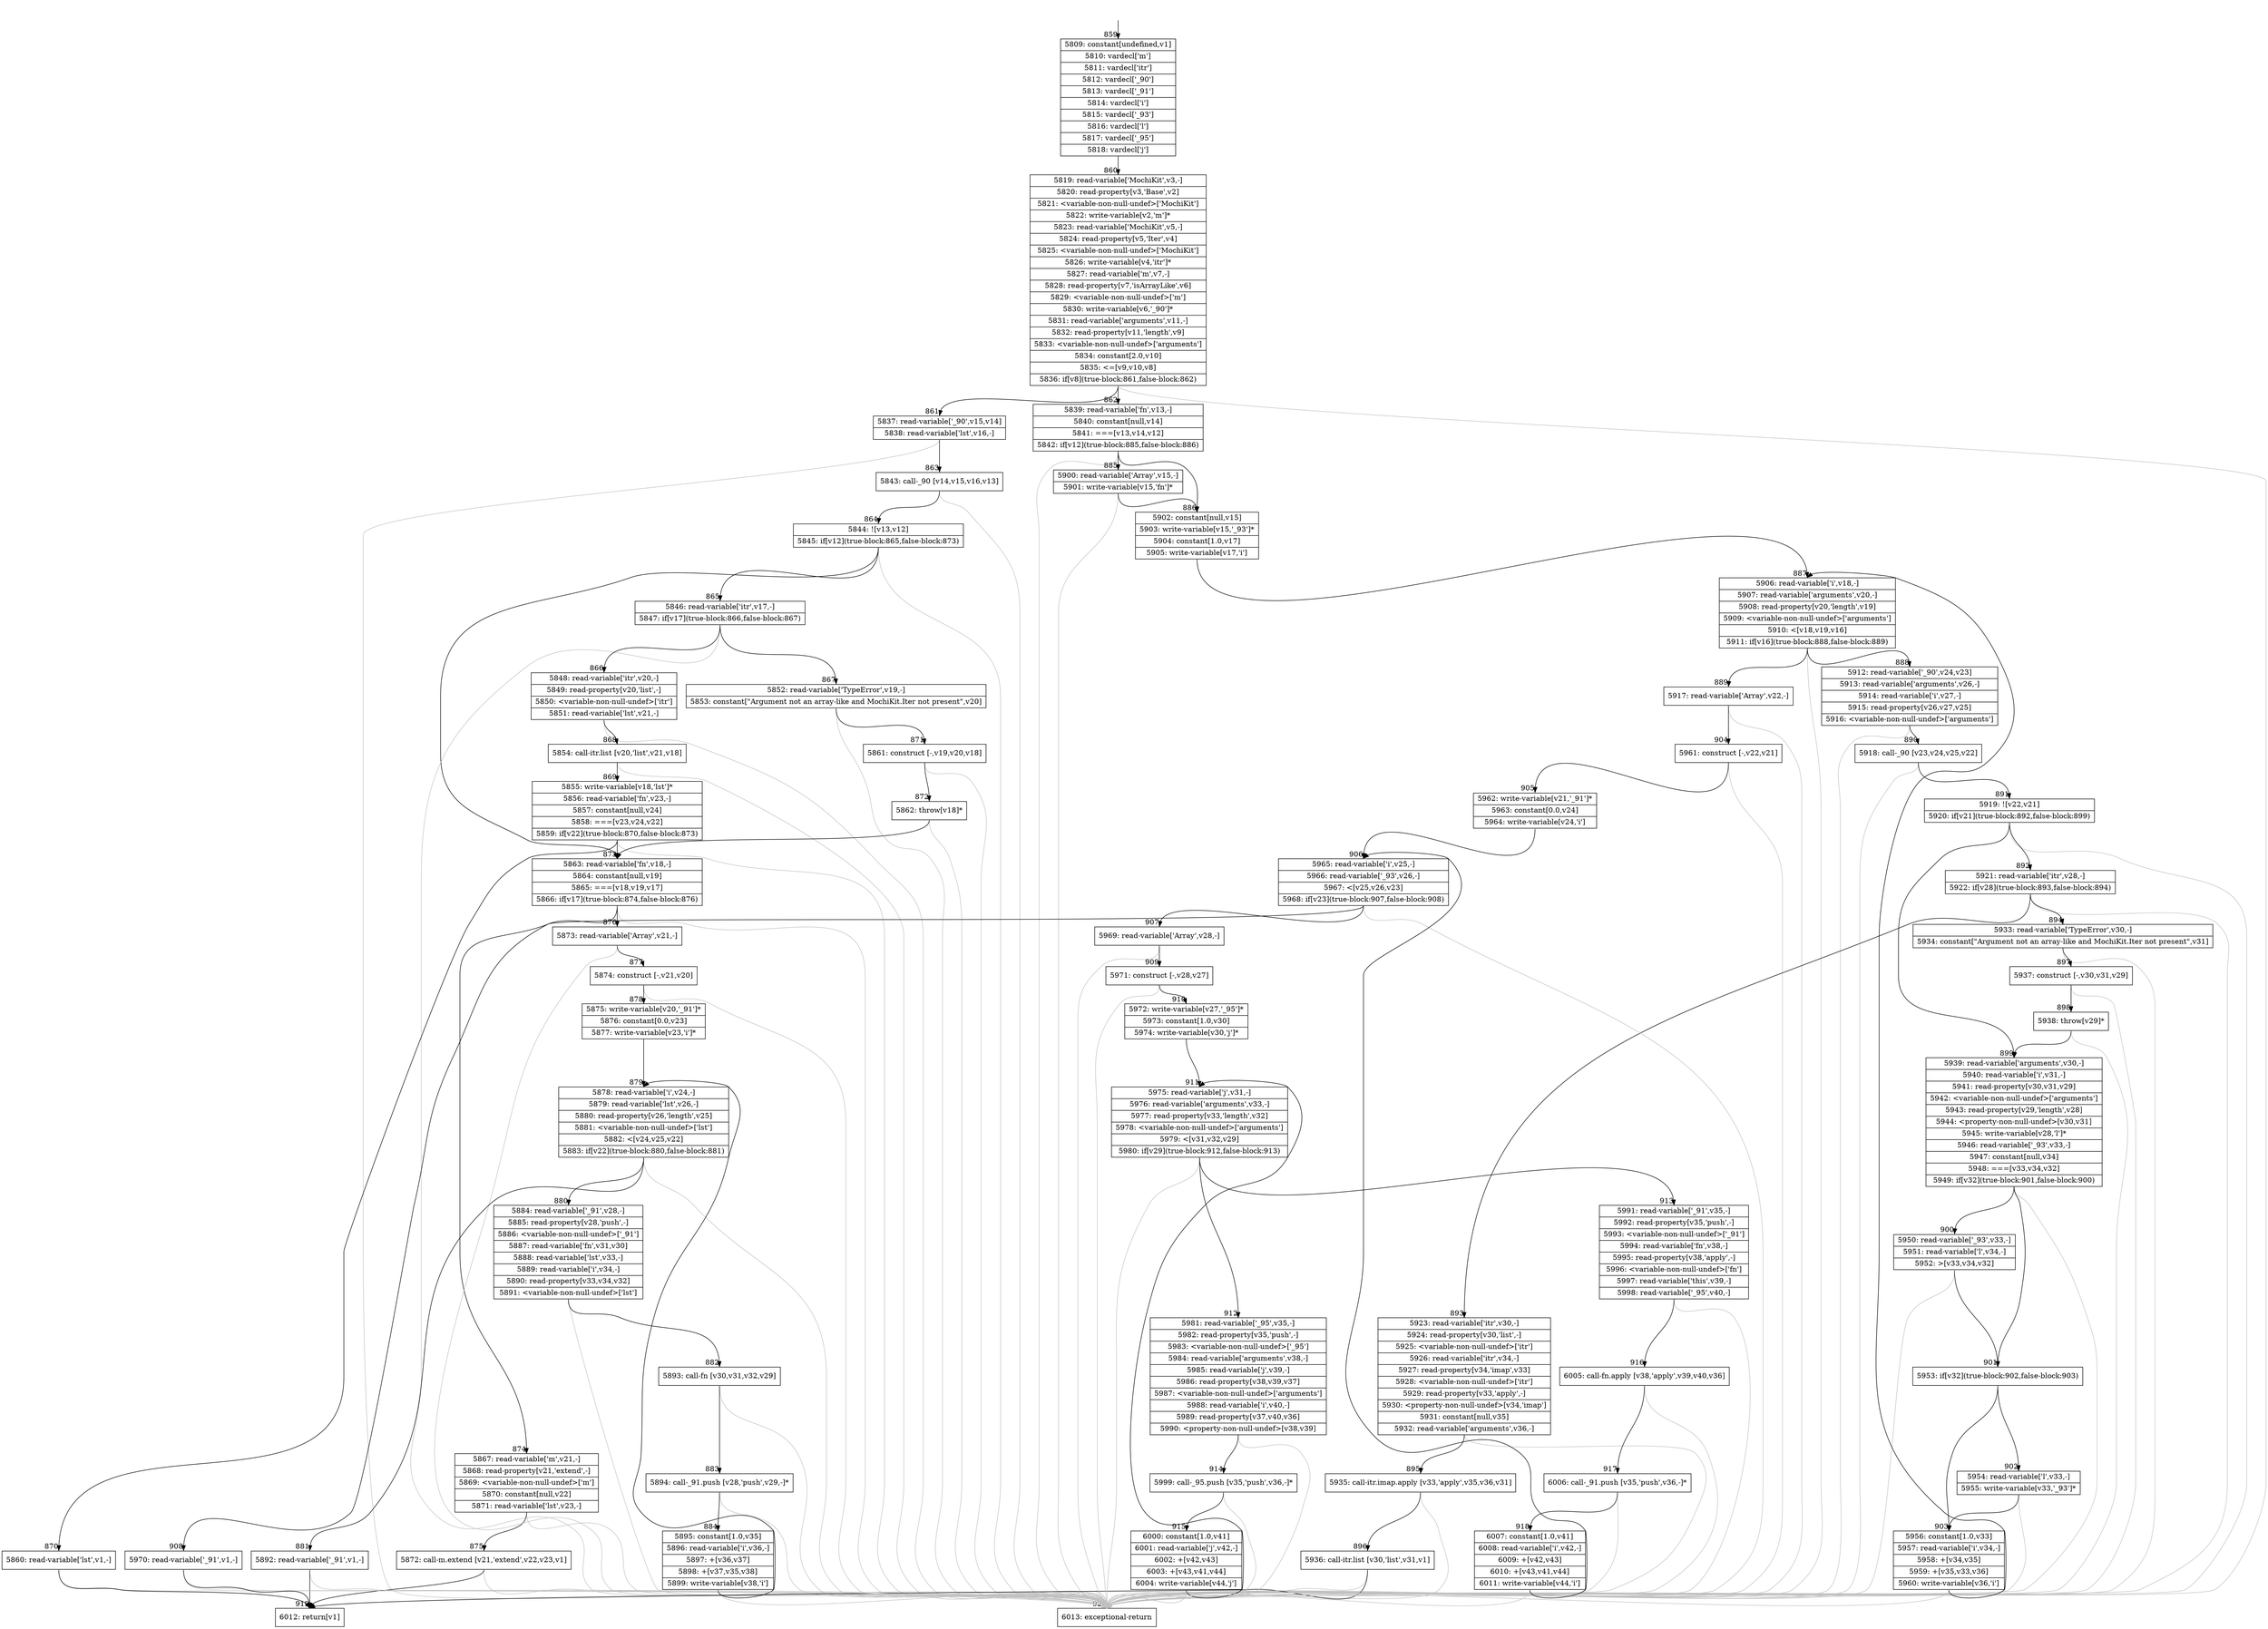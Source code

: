 digraph {
rankdir="TD"
BB_entry65[shape=none,label=""];
BB_entry65 -> BB859 [tailport=s, headport=n, headlabel="    859"]
BB859 [shape=record label="{5809: constant[undefined,v1]|5810: vardecl['m']|5811: vardecl['itr']|5812: vardecl['_90']|5813: vardecl['_91']|5814: vardecl['i']|5815: vardecl['_93']|5816: vardecl['l']|5817: vardecl['_95']|5818: vardecl['j']}" ] 
BB859 -> BB860 [tailport=s, headport=n, headlabel="      860"]
BB860 [shape=record label="{5819: read-variable['MochiKit',v3,-]|5820: read-property[v3,'Base',v2]|5821: \<variable-non-null-undef\>['MochiKit']|5822: write-variable[v2,'m']*|5823: read-variable['MochiKit',v5,-]|5824: read-property[v5,'Iter',v4]|5825: \<variable-non-null-undef\>['MochiKit']|5826: write-variable[v4,'itr']*|5827: read-variable['m',v7,-]|5828: read-property[v7,'isArrayLike',v6]|5829: \<variable-non-null-undef\>['m']|5830: write-variable[v6,'_90']*|5831: read-variable['arguments',v11,-]|5832: read-property[v11,'length',v9]|5833: \<variable-non-null-undef\>['arguments']|5834: constant[2.0,v10]|5835: \<=[v9,v10,v8]|5836: if[v8](true-block:861,false-block:862)}" ] 
BB860 -> BB861 [tailport=s, headport=n, headlabel="      861"]
BB860 -> BB862 [tailport=s, headport=n, headlabel="      862"]
BB860 -> BB920 [tailport=s, headport=n, color=gray, headlabel="      920"]
BB861 [shape=record label="{5837: read-variable['_90',v15,v14]|5838: read-variable['lst',v16,-]}" ] 
BB861 -> BB863 [tailport=s, headport=n, headlabel="      863"]
BB861 -> BB920 [tailport=s, headport=n, color=gray]
BB862 [shape=record label="{5839: read-variable['fn',v13,-]|5840: constant[null,v14]|5841: ===[v13,v14,v12]|5842: if[v12](true-block:885,false-block:886)}" ] 
BB862 -> BB885 [tailport=s, headport=n, headlabel="      885"]
BB862 -> BB886 [tailport=s, headport=n, headlabel="      886"]
BB862 -> BB920 [tailport=s, headport=n, color=gray]
BB863 [shape=record label="{5843: call-_90 [v14,v15,v16,v13]}" ] 
BB863 -> BB864 [tailport=s, headport=n, headlabel="      864"]
BB863 -> BB920 [tailport=s, headport=n, color=gray]
BB864 [shape=record label="{5844: ![v13,v12]|5845: if[v12](true-block:865,false-block:873)}" ] 
BB864 -> BB865 [tailport=s, headport=n, headlabel="      865"]
BB864 -> BB873 [tailport=s, headport=n, headlabel="      873"]
BB864 -> BB920 [tailport=s, headport=n, color=gray]
BB865 [shape=record label="{5846: read-variable['itr',v17,-]|5847: if[v17](true-block:866,false-block:867)}" ] 
BB865 -> BB866 [tailport=s, headport=n, headlabel="      866"]
BB865 -> BB867 [tailport=s, headport=n, headlabel="      867"]
BB865 -> BB920 [tailport=s, headport=n, color=gray]
BB866 [shape=record label="{5848: read-variable['itr',v20,-]|5849: read-property[v20,'list',-]|5850: \<variable-non-null-undef\>['itr']|5851: read-variable['lst',v21,-]}" ] 
BB866 -> BB868 [tailport=s, headport=n, headlabel="      868"]
BB866 -> BB920 [tailport=s, headport=n, color=gray]
BB867 [shape=record label="{5852: read-variable['TypeError',v19,-]|5853: constant[\"Argument not an array-like and MochiKit.Iter not present\",v20]}" ] 
BB867 -> BB871 [tailport=s, headport=n, headlabel="      871"]
BB867 -> BB920 [tailport=s, headport=n, color=gray]
BB868 [shape=record label="{5854: call-itr.list [v20,'list',v21,v18]}" ] 
BB868 -> BB869 [tailport=s, headport=n, headlabel="      869"]
BB868 -> BB920 [tailport=s, headport=n, color=gray]
BB869 [shape=record label="{5855: write-variable[v18,'lst']*|5856: read-variable['fn',v23,-]|5857: constant[null,v24]|5858: ===[v23,v24,v22]|5859: if[v22](true-block:870,false-block:873)}" ] 
BB869 -> BB870 [tailport=s, headport=n, headlabel="      870"]
BB869 -> BB873 [tailport=s, headport=n]
BB869 -> BB920 [tailport=s, headport=n, color=gray]
BB870 [shape=record label="{5860: read-variable['lst',v1,-]}" ] 
BB870 -> BB919 [tailport=s, headport=n, headlabel="      919"]
BB870 -> BB920 [tailport=s, headport=n, color=gray]
BB871 [shape=record label="{5861: construct [-,v19,v20,v18]}" ] 
BB871 -> BB872 [tailport=s, headport=n, headlabel="      872"]
BB871 -> BB920 [tailport=s, headport=n, color=gray]
BB872 [shape=record label="{5862: throw[v18]*}" ] 
BB872 -> BB873 [tailport=s, headport=n]
BB872 -> BB920 [tailport=s, headport=n, color=gray]
BB873 [shape=record label="{5863: read-variable['fn',v18,-]|5864: constant[null,v19]|5865: ===[v18,v19,v17]|5866: if[v17](true-block:874,false-block:876)}" ] 
BB873 -> BB874 [tailport=s, headport=n, headlabel="      874"]
BB873 -> BB876 [tailport=s, headport=n, headlabel="      876"]
BB873 -> BB920 [tailport=s, headport=n, color=gray]
BB874 [shape=record label="{5867: read-variable['m',v21,-]|5868: read-property[v21,'extend',-]|5869: \<variable-non-null-undef\>['m']|5870: constant[null,v22]|5871: read-variable['lst',v23,-]}" ] 
BB874 -> BB875 [tailport=s, headport=n, headlabel="      875"]
BB874 -> BB920 [tailport=s, headport=n, color=gray]
BB875 [shape=record label="{5872: call-m.extend [v21,'extend',v22,v23,v1]}" ] 
BB875 -> BB919 [tailport=s, headport=n]
BB875 -> BB920 [tailport=s, headport=n, color=gray]
BB876 [shape=record label="{5873: read-variable['Array',v21,-]}" ] 
BB876 -> BB877 [tailport=s, headport=n, headlabel="      877"]
BB876 -> BB920 [tailport=s, headport=n, color=gray]
BB877 [shape=record label="{5874: construct [-,v21,v20]}" ] 
BB877 -> BB878 [tailport=s, headport=n, headlabel="      878"]
BB877 -> BB920 [tailport=s, headport=n, color=gray]
BB878 [shape=record label="{5875: write-variable[v20,'_91']*|5876: constant[0.0,v23]|5877: write-variable[v23,'i']*}" ] 
BB878 -> BB879 [tailport=s, headport=n, headlabel="      879"]
BB879 [shape=record label="{5878: read-variable['i',v24,-]|5879: read-variable['lst',v26,-]|5880: read-property[v26,'length',v25]|5881: \<variable-non-null-undef\>['lst']|5882: \<[v24,v25,v22]|5883: if[v22](true-block:880,false-block:881)}" ] 
BB879 -> BB880 [tailport=s, headport=n, headlabel="      880"]
BB879 -> BB881 [tailport=s, headport=n, headlabel="      881"]
BB879 -> BB920 [tailport=s, headport=n, color=gray]
BB880 [shape=record label="{5884: read-variable['_91',v28,-]|5885: read-property[v28,'push',-]|5886: \<variable-non-null-undef\>['_91']|5887: read-variable['fn',v31,v30]|5888: read-variable['lst',v33,-]|5889: read-variable['i',v34,-]|5890: read-property[v33,v34,v32]|5891: \<variable-non-null-undef\>['lst']}" ] 
BB880 -> BB882 [tailport=s, headport=n, headlabel="      882"]
BB880 -> BB920 [tailport=s, headport=n, color=gray]
BB881 [shape=record label="{5892: read-variable['_91',v1,-]}" ] 
BB881 -> BB919 [tailport=s, headport=n]
BB881 -> BB920 [tailport=s, headport=n, color=gray]
BB882 [shape=record label="{5893: call-fn [v30,v31,v32,v29]}" ] 
BB882 -> BB883 [tailport=s, headport=n, headlabel="      883"]
BB882 -> BB920 [tailport=s, headport=n, color=gray]
BB883 [shape=record label="{5894: call-_91.push [v28,'push',v29,-]*}" ] 
BB883 -> BB884 [tailport=s, headport=n, headlabel="      884"]
BB883 -> BB920 [tailport=s, headport=n, color=gray]
BB884 [shape=record label="{5895: constant[1.0,v35]|5896: read-variable['i',v36,-]|5897: +[v36,v37]|5898: +[v37,v35,v38]|5899: write-variable[v38,'i']}" ] 
BB884 -> BB879 [tailport=s, headport=n]
BB884 -> BB920 [tailport=s, headport=n, color=gray]
BB885 [shape=record label="{5900: read-variable['Array',v15,-]|5901: write-variable[v15,'fn']*}" ] 
BB885 -> BB886 [tailport=s, headport=n]
BB885 -> BB920 [tailport=s, headport=n, color=gray]
BB886 [shape=record label="{5902: constant[null,v15]|5903: write-variable[v15,'_93']*|5904: constant[1.0,v17]|5905: write-variable[v17,'i']}" ] 
BB886 -> BB887 [tailport=s, headport=n, headlabel="      887"]
BB887 [shape=record label="{5906: read-variable['i',v18,-]|5907: read-variable['arguments',v20,-]|5908: read-property[v20,'length',v19]|5909: \<variable-non-null-undef\>['arguments']|5910: \<[v18,v19,v16]|5911: if[v16](true-block:888,false-block:889)}" ] 
BB887 -> BB888 [tailport=s, headport=n, headlabel="      888"]
BB887 -> BB889 [tailport=s, headport=n, headlabel="      889"]
BB887 -> BB920 [tailport=s, headport=n, color=gray]
BB888 [shape=record label="{5912: read-variable['_90',v24,v23]|5913: read-variable['arguments',v26,-]|5914: read-variable['i',v27,-]|5915: read-property[v26,v27,v25]|5916: \<variable-non-null-undef\>['arguments']}" ] 
BB888 -> BB890 [tailport=s, headport=n, headlabel="      890"]
BB888 -> BB920 [tailport=s, headport=n, color=gray]
BB889 [shape=record label="{5917: read-variable['Array',v22,-]}" ] 
BB889 -> BB904 [tailport=s, headport=n, headlabel="      904"]
BB889 -> BB920 [tailport=s, headport=n, color=gray]
BB890 [shape=record label="{5918: call-_90 [v23,v24,v25,v22]}" ] 
BB890 -> BB891 [tailport=s, headport=n, headlabel="      891"]
BB890 -> BB920 [tailport=s, headport=n, color=gray]
BB891 [shape=record label="{5919: ![v22,v21]|5920: if[v21](true-block:892,false-block:899)}" ] 
BB891 -> BB892 [tailport=s, headport=n, headlabel="      892"]
BB891 -> BB899 [tailport=s, headport=n, headlabel="      899"]
BB891 -> BB920 [tailport=s, headport=n, color=gray]
BB892 [shape=record label="{5921: read-variable['itr',v28,-]|5922: if[v28](true-block:893,false-block:894)}" ] 
BB892 -> BB893 [tailport=s, headport=n, headlabel="      893"]
BB892 -> BB894 [tailport=s, headport=n, headlabel="      894"]
BB892 -> BB920 [tailport=s, headport=n, color=gray]
BB893 [shape=record label="{5923: read-variable['itr',v30,-]|5924: read-property[v30,'list',-]|5925: \<variable-non-null-undef\>['itr']|5926: read-variable['itr',v34,-]|5927: read-property[v34,'imap',v33]|5928: \<variable-non-null-undef\>['itr']|5929: read-property[v33,'apply',-]|5930: \<property-non-null-undef\>[v34,'imap']|5931: constant[null,v35]|5932: read-variable['arguments',v36,-]}" ] 
BB893 -> BB895 [tailport=s, headport=n, headlabel="      895"]
BB893 -> BB920 [tailport=s, headport=n, color=gray]
BB894 [shape=record label="{5933: read-variable['TypeError',v30,-]|5934: constant[\"Argument not an array-like and MochiKit.Iter not present\",v31]}" ] 
BB894 -> BB897 [tailport=s, headport=n, headlabel="      897"]
BB894 -> BB920 [tailport=s, headport=n, color=gray]
BB895 [shape=record label="{5935: call-itr.imap.apply [v33,'apply',v35,v36,v31]}" ] 
BB895 -> BB896 [tailport=s, headport=n, headlabel="      896"]
BB895 -> BB920 [tailport=s, headport=n, color=gray]
BB896 [shape=record label="{5936: call-itr.list [v30,'list',v31,v1]}" ] 
BB896 -> BB919 [tailport=s, headport=n]
BB896 -> BB920 [tailport=s, headport=n, color=gray]
BB897 [shape=record label="{5937: construct [-,v30,v31,v29]}" ] 
BB897 -> BB898 [tailport=s, headport=n, headlabel="      898"]
BB897 -> BB920 [tailport=s, headport=n, color=gray]
BB898 [shape=record label="{5938: throw[v29]*}" ] 
BB898 -> BB899 [tailport=s, headport=n]
BB898 -> BB920 [tailport=s, headport=n, color=gray]
BB899 [shape=record label="{5939: read-variable['arguments',v30,-]|5940: read-variable['i',v31,-]|5941: read-property[v30,v31,v29]|5942: \<variable-non-null-undef\>['arguments']|5943: read-property[v29,'length',v28]|5944: \<property-non-null-undef\>[v30,v31]|5945: write-variable[v28,'l']*|5946: read-variable['_93',v33,-]|5947: constant[null,v34]|5948: ===[v33,v34,v32]|5949: if[v32](true-block:901,false-block:900)}" ] 
BB899 -> BB901 [tailport=s, headport=n, headlabel="      901"]
BB899 -> BB900 [tailport=s, headport=n, headlabel="      900"]
BB899 -> BB920 [tailport=s, headport=n, color=gray]
BB900 [shape=record label="{5950: read-variable['_93',v33,-]|5951: read-variable['l',v34,-]|5952: \>[v33,v34,v32]}" ] 
BB900 -> BB901 [tailport=s, headport=n]
BB900 -> BB920 [tailport=s, headport=n, color=gray]
BB901 [shape=record label="{5953: if[v32](true-block:902,false-block:903)}" ] 
BB901 -> BB902 [tailport=s, headport=n, headlabel="      902"]
BB901 -> BB903 [tailport=s, headport=n, headlabel="      903"]
BB902 [shape=record label="{5954: read-variable['l',v33,-]|5955: write-variable[v33,'_93']*}" ] 
BB902 -> BB903 [tailport=s, headport=n]
BB902 -> BB920 [tailport=s, headport=n, color=gray]
BB903 [shape=record label="{5956: constant[1.0,v33]|5957: read-variable['i',v34,-]|5958: +[v34,v35]|5959: +[v35,v33,v36]|5960: write-variable[v36,'i']}" ] 
BB903 -> BB887 [tailport=s, headport=n]
BB903 -> BB920 [tailport=s, headport=n, color=gray]
BB904 [shape=record label="{5961: construct [-,v22,v21]}" ] 
BB904 -> BB905 [tailport=s, headport=n, headlabel="      905"]
BB904 -> BB920 [tailport=s, headport=n, color=gray]
BB905 [shape=record label="{5962: write-variable[v21,'_91']*|5963: constant[0.0,v24]|5964: write-variable[v24,'i']}" ] 
BB905 -> BB906 [tailport=s, headport=n, headlabel="      906"]
BB906 [shape=record label="{5965: read-variable['i',v25,-]|5966: read-variable['_93',v26,-]|5967: \<[v25,v26,v23]|5968: if[v23](true-block:907,false-block:908)}" ] 
BB906 -> BB907 [tailport=s, headport=n, headlabel="      907"]
BB906 -> BB908 [tailport=s, headport=n, headlabel="      908"]
BB906 -> BB920 [tailport=s, headport=n, color=gray]
BB907 [shape=record label="{5969: read-variable['Array',v28,-]}" ] 
BB907 -> BB909 [tailport=s, headport=n, headlabel="      909"]
BB907 -> BB920 [tailport=s, headport=n, color=gray]
BB908 [shape=record label="{5970: read-variable['_91',v1,-]}" ] 
BB908 -> BB919 [tailport=s, headport=n]
BB908 -> BB920 [tailport=s, headport=n, color=gray]
BB909 [shape=record label="{5971: construct [-,v28,v27]}" ] 
BB909 -> BB910 [tailport=s, headport=n, headlabel="      910"]
BB909 -> BB920 [tailport=s, headport=n, color=gray]
BB910 [shape=record label="{5972: write-variable[v27,'_95']*|5973: constant[1.0,v30]|5974: write-variable[v30,'j']*}" ] 
BB910 -> BB911 [tailport=s, headport=n, headlabel="      911"]
BB911 [shape=record label="{5975: read-variable['j',v31,-]|5976: read-variable['arguments',v33,-]|5977: read-property[v33,'length',v32]|5978: \<variable-non-null-undef\>['arguments']|5979: \<[v31,v32,v29]|5980: if[v29](true-block:912,false-block:913)}" ] 
BB911 -> BB912 [tailport=s, headport=n, headlabel="      912"]
BB911 -> BB913 [tailport=s, headport=n, headlabel="      913"]
BB911 -> BB920 [tailport=s, headport=n, color=gray]
BB912 [shape=record label="{5981: read-variable['_95',v35,-]|5982: read-property[v35,'push',-]|5983: \<variable-non-null-undef\>['_95']|5984: read-variable['arguments',v38,-]|5985: read-variable['j',v39,-]|5986: read-property[v38,v39,v37]|5987: \<variable-non-null-undef\>['arguments']|5988: read-variable['i',v40,-]|5989: read-property[v37,v40,v36]|5990: \<property-non-null-undef\>[v38,v39]}" ] 
BB912 -> BB914 [tailport=s, headport=n, headlabel="      914"]
BB912 -> BB920 [tailport=s, headport=n, color=gray]
BB913 [shape=record label="{5991: read-variable['_91',v35,-]|5992: read-property[v35,'push',-]|5993: \<variable-non-null-undef\>['_91']|5994: read-variable['fn',v38,-]|5995: read-property[v38,'apply',-]|5996: \<variable-non-null-undef\>['fn']|5997: read-variable['this',v39,-]|5998: read-variable['_95',v40,-]}" ] 
BB913 -> BB916 [tailport=s, headport=n, headlabel="      916"]
BB913 -> BB920 [tailport=s, headport=n, color=gray]
BB914 [shape=record label="{5999: call-_95.push [v35,'push',v36,-]*}" ] 
BB914 -> BB915 [tailport=s, headport=n, headlabel="      915"]
BB914 -> BB920 [tailport=s, headport=n, color=gray]
BB915 [shape=record label="{6000: constant[1.0,v41]|6001: read-variable['j',v42,-]|6002: +[v42,v43]|6003: +[v43,v41,v44]|6004: write-variable[v44,'j']}" ] 
BB915 -> BB911 [tailport=s, headport=n]
BB915 -> BB920 [tailport=s, headport=n, color=gray]
BB916 [shape=record label="{6005: call-fn.apply [v38,'apply',v39,v40,v36]}" ] 
BB916 -> BB917 [tailport=s, headport=n, headlabel="      917"]
BB916 -> BB920 [tailport=s, headport=n, color=gray]
BB917 [shape=record label="{6006: call-_91.push [v35,'push',v36,-]*}" ] 
BB917 -> BB918 [tailport=s, headport=n, headlabel="      918"]
BB917 -> BB920 [tailport=s, headport=n, color=gray]
BB918 [shape=record label="{6007: constant[1.0,v41]|6008: read-variable['i',v42,-]|6009: +[v42,v43]|6010: +[v43,v41,v44]|6011: write-variable[v44,'i']}" ] 
BB918 -> BB906 [tailport=s, headport=n]
BB918 -> BB920 [tailport=s, headport=n, color=gray]
BB919 [shape=record label="{6012: return[v1]}" ] 
BB920 [shape=record label="{6013: exceptional-return}" ] 
//#$~ 381
}
